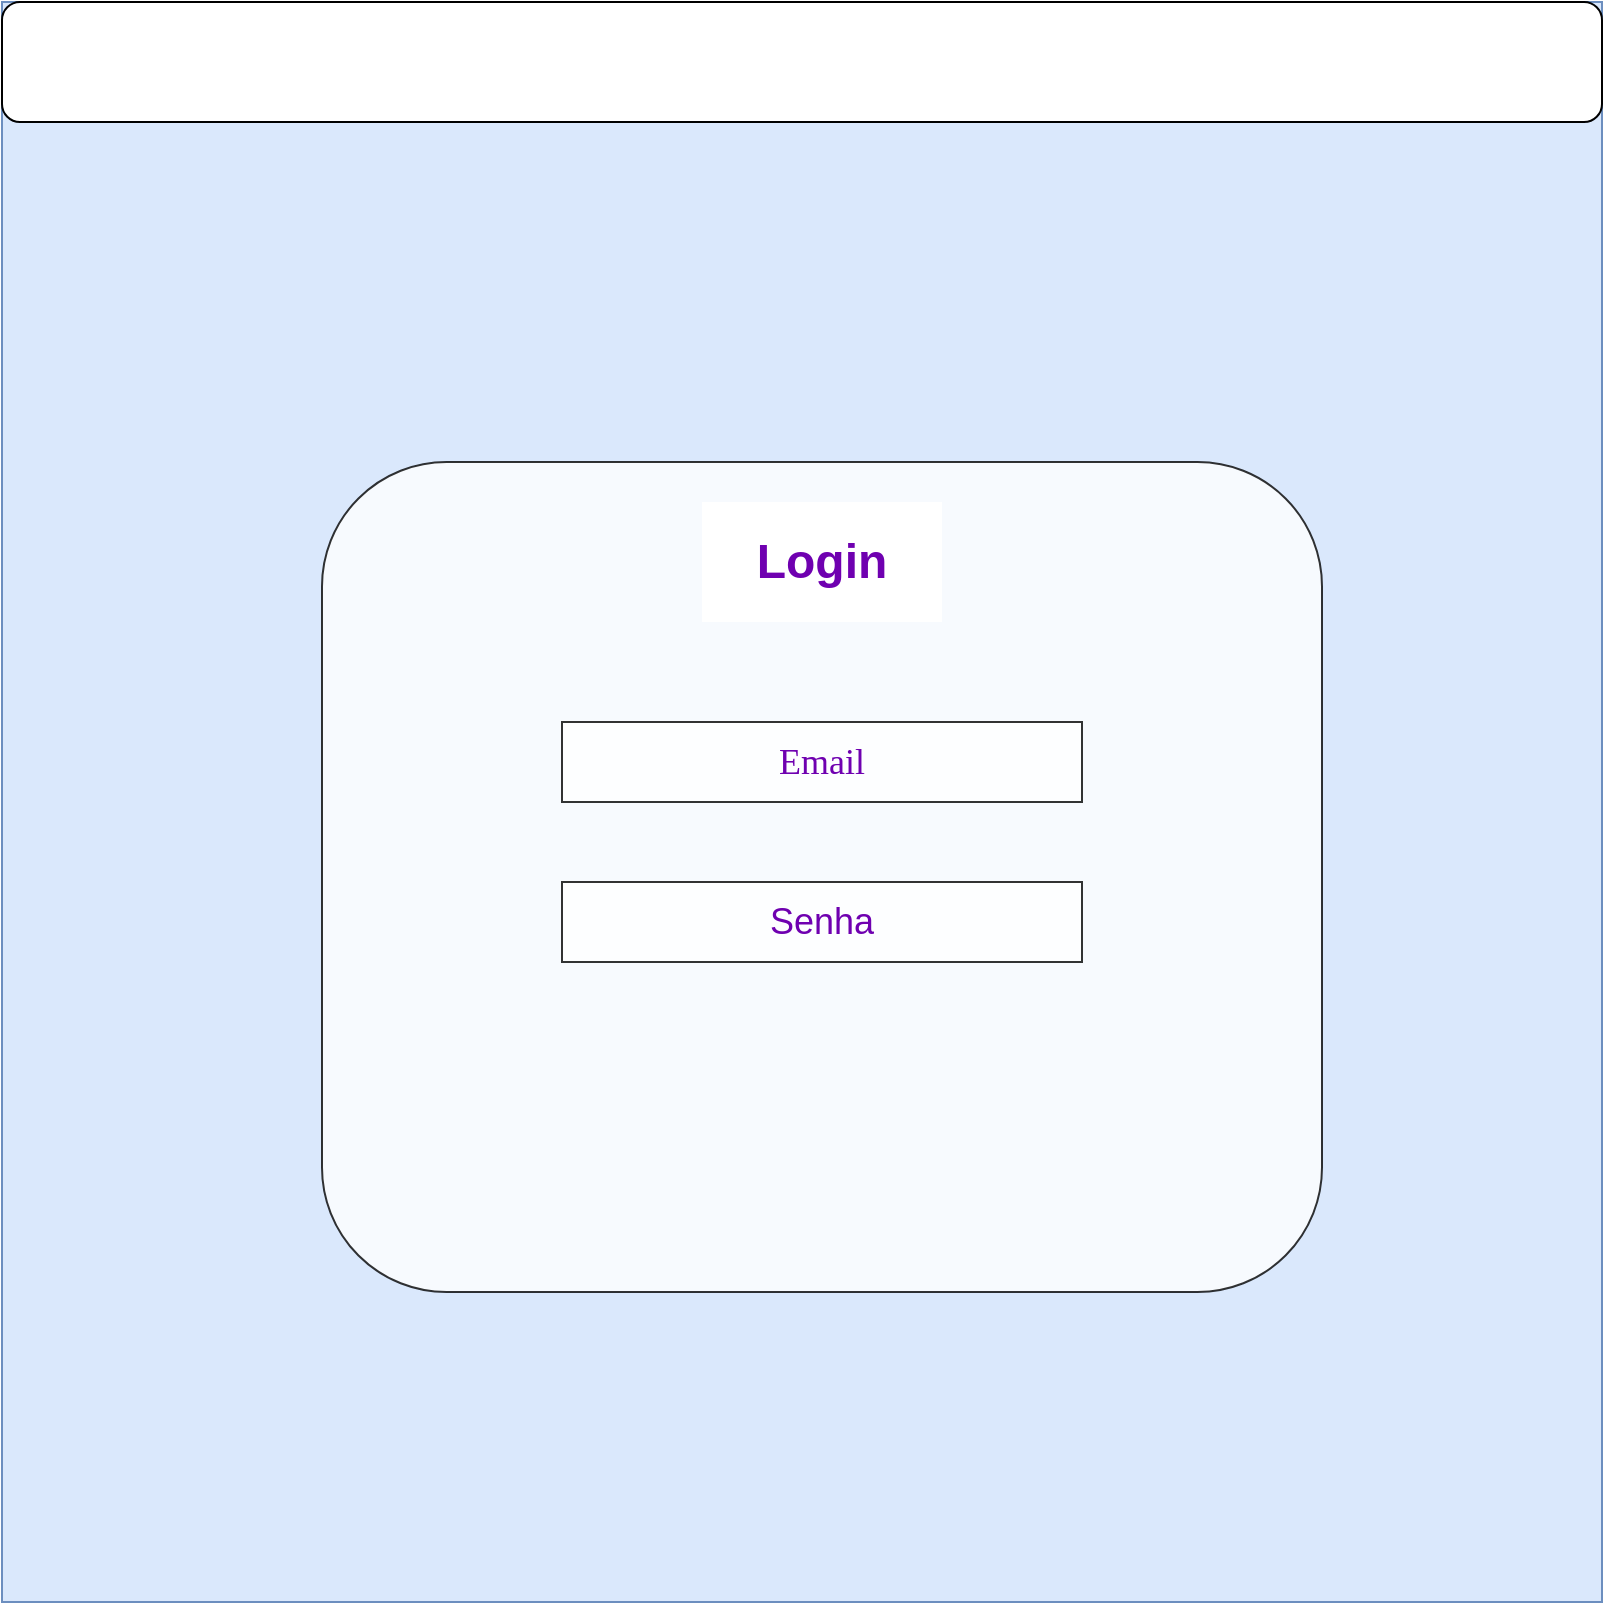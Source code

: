 <mxfile version="20.1.1" type="github" pages="2"><diagram name="login_page" id="dBoqydelupZ1GTP7Hw7v"><mxGraphModel dx="868" dy="479" grid="1" gridSize="10" guides="1" tooltips="1" connect="1" arrows="1" fold="1" page="1" pageScale="1" pageWidth="827" pageHeight="1169" math="0" shadow="0"><root><mxCell id="wT64SqqTBo3-2tzYM_E7-0"/><mxCell id="wT64SqqTBo3-2tzYM_E7-1" parent="wT64SqqTBo3-2tzYM_E7-0"/><mxCell id="wT64SqqTBo3-2tzYM_E7-2" value="" style="whiteSpace=wrap;html=1;aspect=fixed;fillColor=#dae8fc;strokeColor=#6c8ebf;rounded=0;glass=0;" parent="wT64SqqTBo3-2tzYM_E7-1" vertex="1"><mxGeometry x="110" y="100" width="800" height="800" as="geometry"/></mxCell><mxCell id="wT64SqqTBo3-2tzYM_E7-3" value="" style="rounded=1;whiteSpace=wrap;html=1;glass=0;" parent="wT64SqqTBo3-2tzYM_E7-1" vertex="1"><mxGeometry x="110" y="100" width="800" height="60" as="geometry"/></mxCell><mxCell id="8TK4HWeNGpGNzOU6ZIZe-2" value="" style="rounded=1;whiteSpace=wrap;html=1;glass=0;opacity=80;" parent="wT64SqqTBo3-2tzYM_E7-1" vertex="1"><mxGeometry x="270" y="330" width="500" height="415" as="geometry"/></mxCell><mxCell id="8TK4HWeNGpGNzOU6ZIZe-3" value="&lt;h1&gt;&lt;font color=&quot;#6F00B0&quot;&gt;&lt;b&gt;Login&lt;/b&gt;&lt;/font&gt;&lt;/h1&gt;" style="rounded=0;whiteSpace=wrap;html=1;glass=0;strokeColor=none;" parent="wT64SqqTBo3-2tzYM_E7-1" vertex="1"><mxGeometry x="460" y="350" width="120" height="60" as="geometry"/></mxCell><mxCell id="8TK4HWeNGpGNzOU6ZIZe-4" value="&lt;font style=&quot;font-size: 18px;&quot; face=&quot;Comic Sans MS&quot;&gt;Email&lt;/font&gt;" style="rounded=0;whiteSpace=wrap;html=1;glass=0;fontColor=#6F00B0;opacity=80;" parent="wT64SqqTBo3-2tzYM_E7-1" vertex="1"><mxGeometry x="390" y="460" width="260" height="40" as="geometry"/></mxCell><mxCell id="8TK4HWeNGpGNzOU6ZIZe-5" value="Senha" style="rounded=0;whiteSpace=wrap;html=1;glass=0;fontColor=#6F00B0;opacity=80;fontSize=18;" parent="wT64SqqTBo3-2tzYM_E7-1" vertex="1"><mxGeometry x="390" y="540" width="260" height="40" as="geometry"/></mxCell></root></mxGraphModel></diagram><diagram id="ikWqVtoDlRdvJ5RdTeKK" name="Page-1"><mxGraphModel dx="1578" dy="871" grid="1" gridSize="10" guides="1" tooltips="1" connect="1" arrows="1" fold="1" page="1" pageScale="1" pageWidth="827" pageHeight="1169" math="0" shadow="0"><root><mxCell id="0"/><mxCell id="1" parent="0"/><mxCell id="2WrMjN3wbLYy6wQ8JXzP-2" value="" style="whiteSpace=wrap;html=1;aspect=fixed;fillColor=#dae8fc;strokeColor=#6c8ebf;rounded=0;glass=0;" vertex="1" parent="1"><mxGeometry x="110" y="100" width="800" height="800" as="geometry"/></mxCell><mxCell id="2WrMjN3wbLYy6wQ8JXzP-4" value="" style="rounded=1;whiteSpace=wrap;html=1;glass=0;" vertex="1" parent="1"><mxGeometry x="110" y="100" width="800" height="60" as="geometry"/></mxCell><mxCell id="2WrMjN3wbLYy6wQ8JXzP-8" value="" style="rounded=0;whiteSpace=wrap;html=1;glass=0;direction=south;" vertex="1" parent="1"><mxGeometry x="110" y="200" width="130" height="620" as="geometry"/></mxCell></root></mxGraphModel></diagram></mxfile>